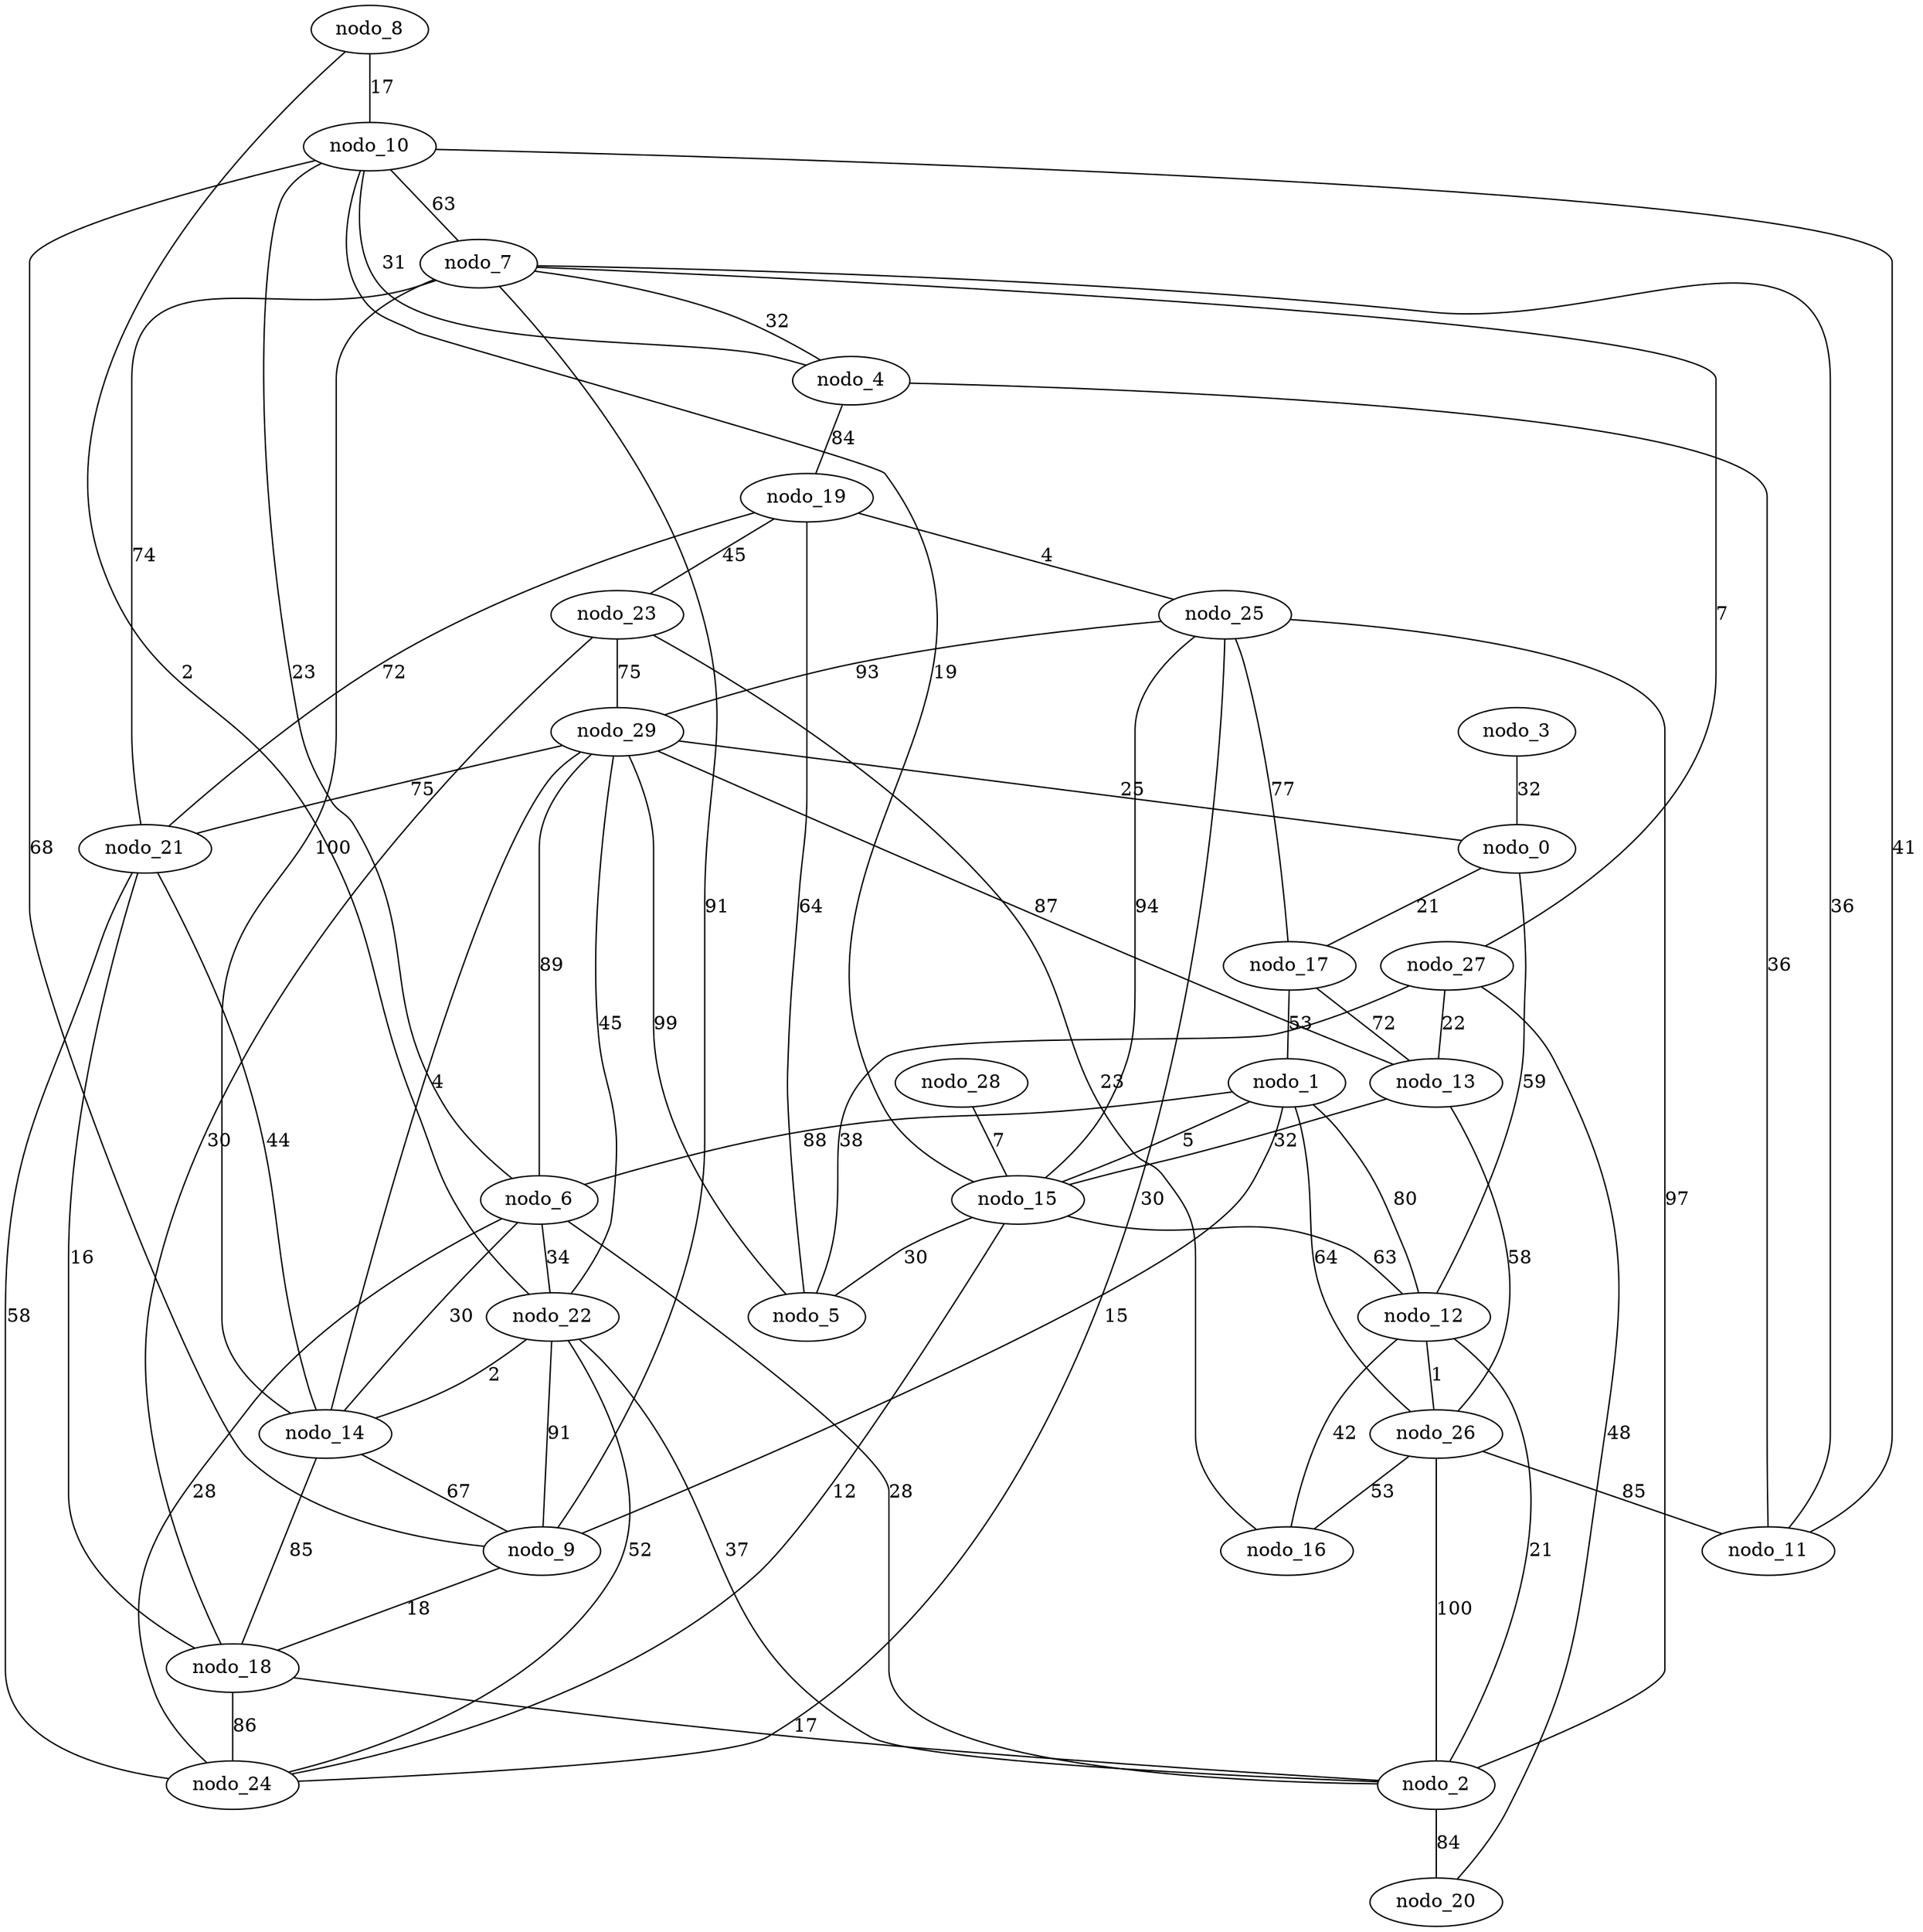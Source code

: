 graph gen_gilbert_30 {
  nodo_10 -- nodo_7 [label=63 weight=63];
  nodo_10 -- nodo_6 [label=23 weight=23];
  nodo_0 -- nodo_17 [label=21 weight=21];
  nodo_10 -- nodo_4 [label=31 weight=31];
  nodo_12 -- nodo_2 [label=21 weight=21];
  nodo_12 -- nodo_1 [label=80 weight=80];
  nodo_24 -- nodo_22 [label=52 weight=52];
  nodo_1 -- nodo_26 [label=64 weight=64];
  nodo_0 -- nodo_12 [label=59 weight=59];
  nodo_27 -- nodo_13 [label=22 weight=22];
  nodo_4 -- nodo_19 [label=84 weight=84];
  nodo_14 -- nodo_9 [label=67 weight=67];
  nodo_14 -- nodo_7 [label=100 weight=100];
  nodo_14 -- nodo_6 [label=30 weight=30];
  nodo_18 -- nodo_2 [label=17 weight=17];
  nodo_4 -- nodo_11 [label=36 weight=36];
  nodo_17 -- nodo_13 [label=72 weight=72];
  nodo_18 -- nodo_24 [label=86 weight=86];
  nodo_25 -- nodo_29 [label=93 weight=93];
  nodo_21 -- nodo_24 [label=58 weight=58];
  nodo_8 -- nodo_10 [label=17 weight=17];
  nodo_25 -- nodo_2 [label=97 weight=97];
  nodo_26 -- nodo_11 [label=85 weight=85];
  nodo_27 -- nodo_20 [label=48 weight=48];
  nodo_3 -- nodo_0 [label=32 weight=32];
  nodo_1 -- nodo_6 [label=88 weight=88];
  nodo_29 -- nodo_6 [label=89 weight=89];
  nodo_13 -- nodo_15 [label=32 weight=32];
  nodo_29 -- nodo_5 [label=99 weight=99];
  nodo_9 -- nodo_1 [label=15 weight=15];
  nodo_7 -- nodo_4 [label=32 weight=32];
  nodo_27 -- nodo_5 [label=38 weight=38];
  nodo_29 -- nodo_0 [label=25 weight=25];
  nodo_7 -- nodo_9 [label=91 weight=91];
  nodo_7 -- nodo_11 [label=36 weight=36];
  nodo_24 -- nodo_25 [label=30 weight=30];
  nodo_23 -- nodo_16 [label=23 weight=23];
  nodo_23 -- nodo_18 [label=30 weight=30];
  nodo_8 -- nodo_22 [label=2 weight=2];
  nodo_29 -- nodo_14 [label=4 weight=4];
  nodo_29 -- nodo_13 [label=87 weight=87];
  nodo_12 -- nodo_16 [label=42 weight=42];
  nodo_19 -- nodo_5 [label=64 weight=64];
  nodo_13 -- nodo_26 [label=58 weight=58];
  nodo_15 -- nodo_5 [label=30 weight=30];
  nodo_17 -- nodo_1 [label=53 weight=53];
  nodo_15 -- nodo_12 [label=63 weight=63];
  nodo_11 -- nodo_10 [label=41 weight=41];
  nodo_15 -- nodo_10 [label=19 weight=19];
  nodo_7 -- nodo_27 [label=7 weight=7];
  nodo_22 -- nodo_14 [label=2 weight=2];
  nodo_26 -- nodo_16 [label=53 weight=53];
  nodo_23 -- nodo_29 [label=75 weight=75];
  nodo_7 -- nodo_21 [label=74 weight=74];
  nodo_26 -- nodo_2 [label=100 weight=100];
  nodo_29 -- nodo_22 [label=45 weight=45];
  nodo_22 -- nodo_2 [label=37 weight=37];
  nodo_1 -- nodo_15 [label=5 weight=5];
  nodo_28 -- nodo_15 [label=7 weight=7];
  nodo_12 -- nodo_26 [label=1 weight=1];
  nodo_6 -- nodo_2 [label=28 weight=28];
  nodo_29 -- nodo_21 [label=75 weight=75];
  nodo_22 -- nodo_9 [label=91 weight=91];
  nodo_24 -- nodo_6 [label=28 weight=28];
  nodo_6 -- nodo_22 [label=34 weight=34];
  nodo_15 -- nodo_24 [label=12 weight=12];
  nodo_2 -- nodo_20 [label=84 weight=84];
  nodo_19 -- nodo_23 [label=45 weight=45];
  nodo_9 -- nodo_18 [label=18 weight=18];
  nodo_18 -- nodo_14 [label=85 weight=85];
  nodo_19 -- nodo_25 [label=4 weight=4];
  nodo_25 -- nodo_17 [label=77 weight=77];
  nodo_25 -- nodo_15 [label=94 weight=94];
  nodo_19 -- nodo_21 [label=72 weight=72];
  nodo_21 -- nodo_14 [label=44 weight=44];
  nodo_9 -- nodo_10 [label=68 weight=68];
  nodo_21 -- nodo_18 [label=16 weight=16];
}